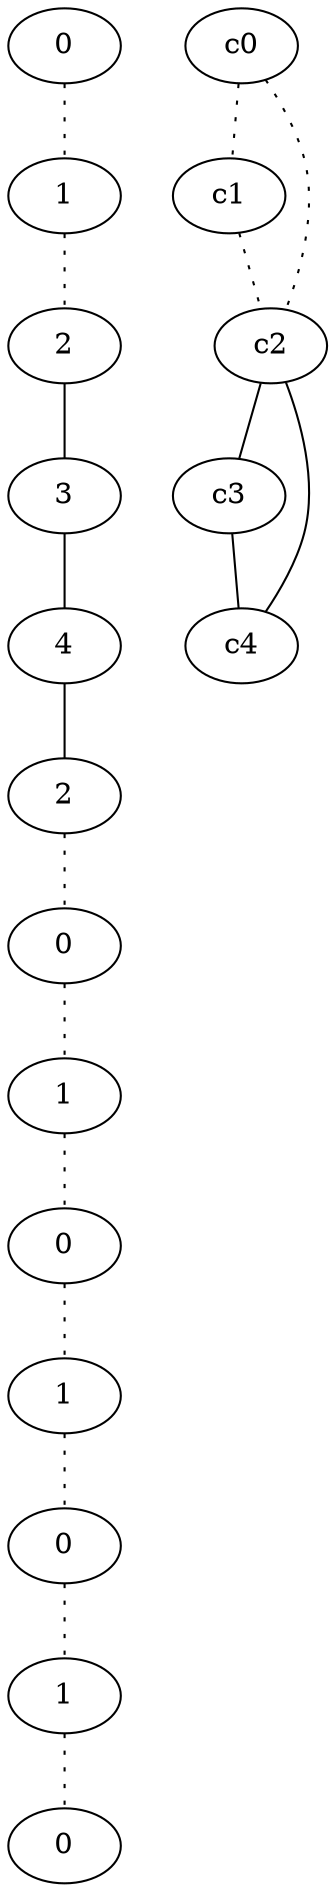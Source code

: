 graph {
a0[label=0];
a1[label=1];
a2[label=2];
a3[label=3];
a4[label=4];
a5[label=2];
a6[label=0];
a7[label=1];
a8[label=0];
a9[label=1];
a10[label=0];
a11[label=1];
a12[label=0];
a0 -- a1 [style=dotted];
a1 -- a2 [style=dotted];
a2 -- a3;
a3 -- a4;
a4 -- a5;
a5 -- a6 [style=dotted];
a6 -- a7 [style=dotted];
a7 -- a8 [style=dotted];
a8 -- a9 [style=dotted];
a9 -- a10 [style=dotted];
a10 -- a11 [style=dotted];
a11 -- a12 [style=dotted];
c0 -- c1 [style=dotted];
c0 -- c2 [style=dotted];
c1 -- c2 [style=dotted];
c2 -- c3;
c2 -- c4;
c3 -- c4;
}
